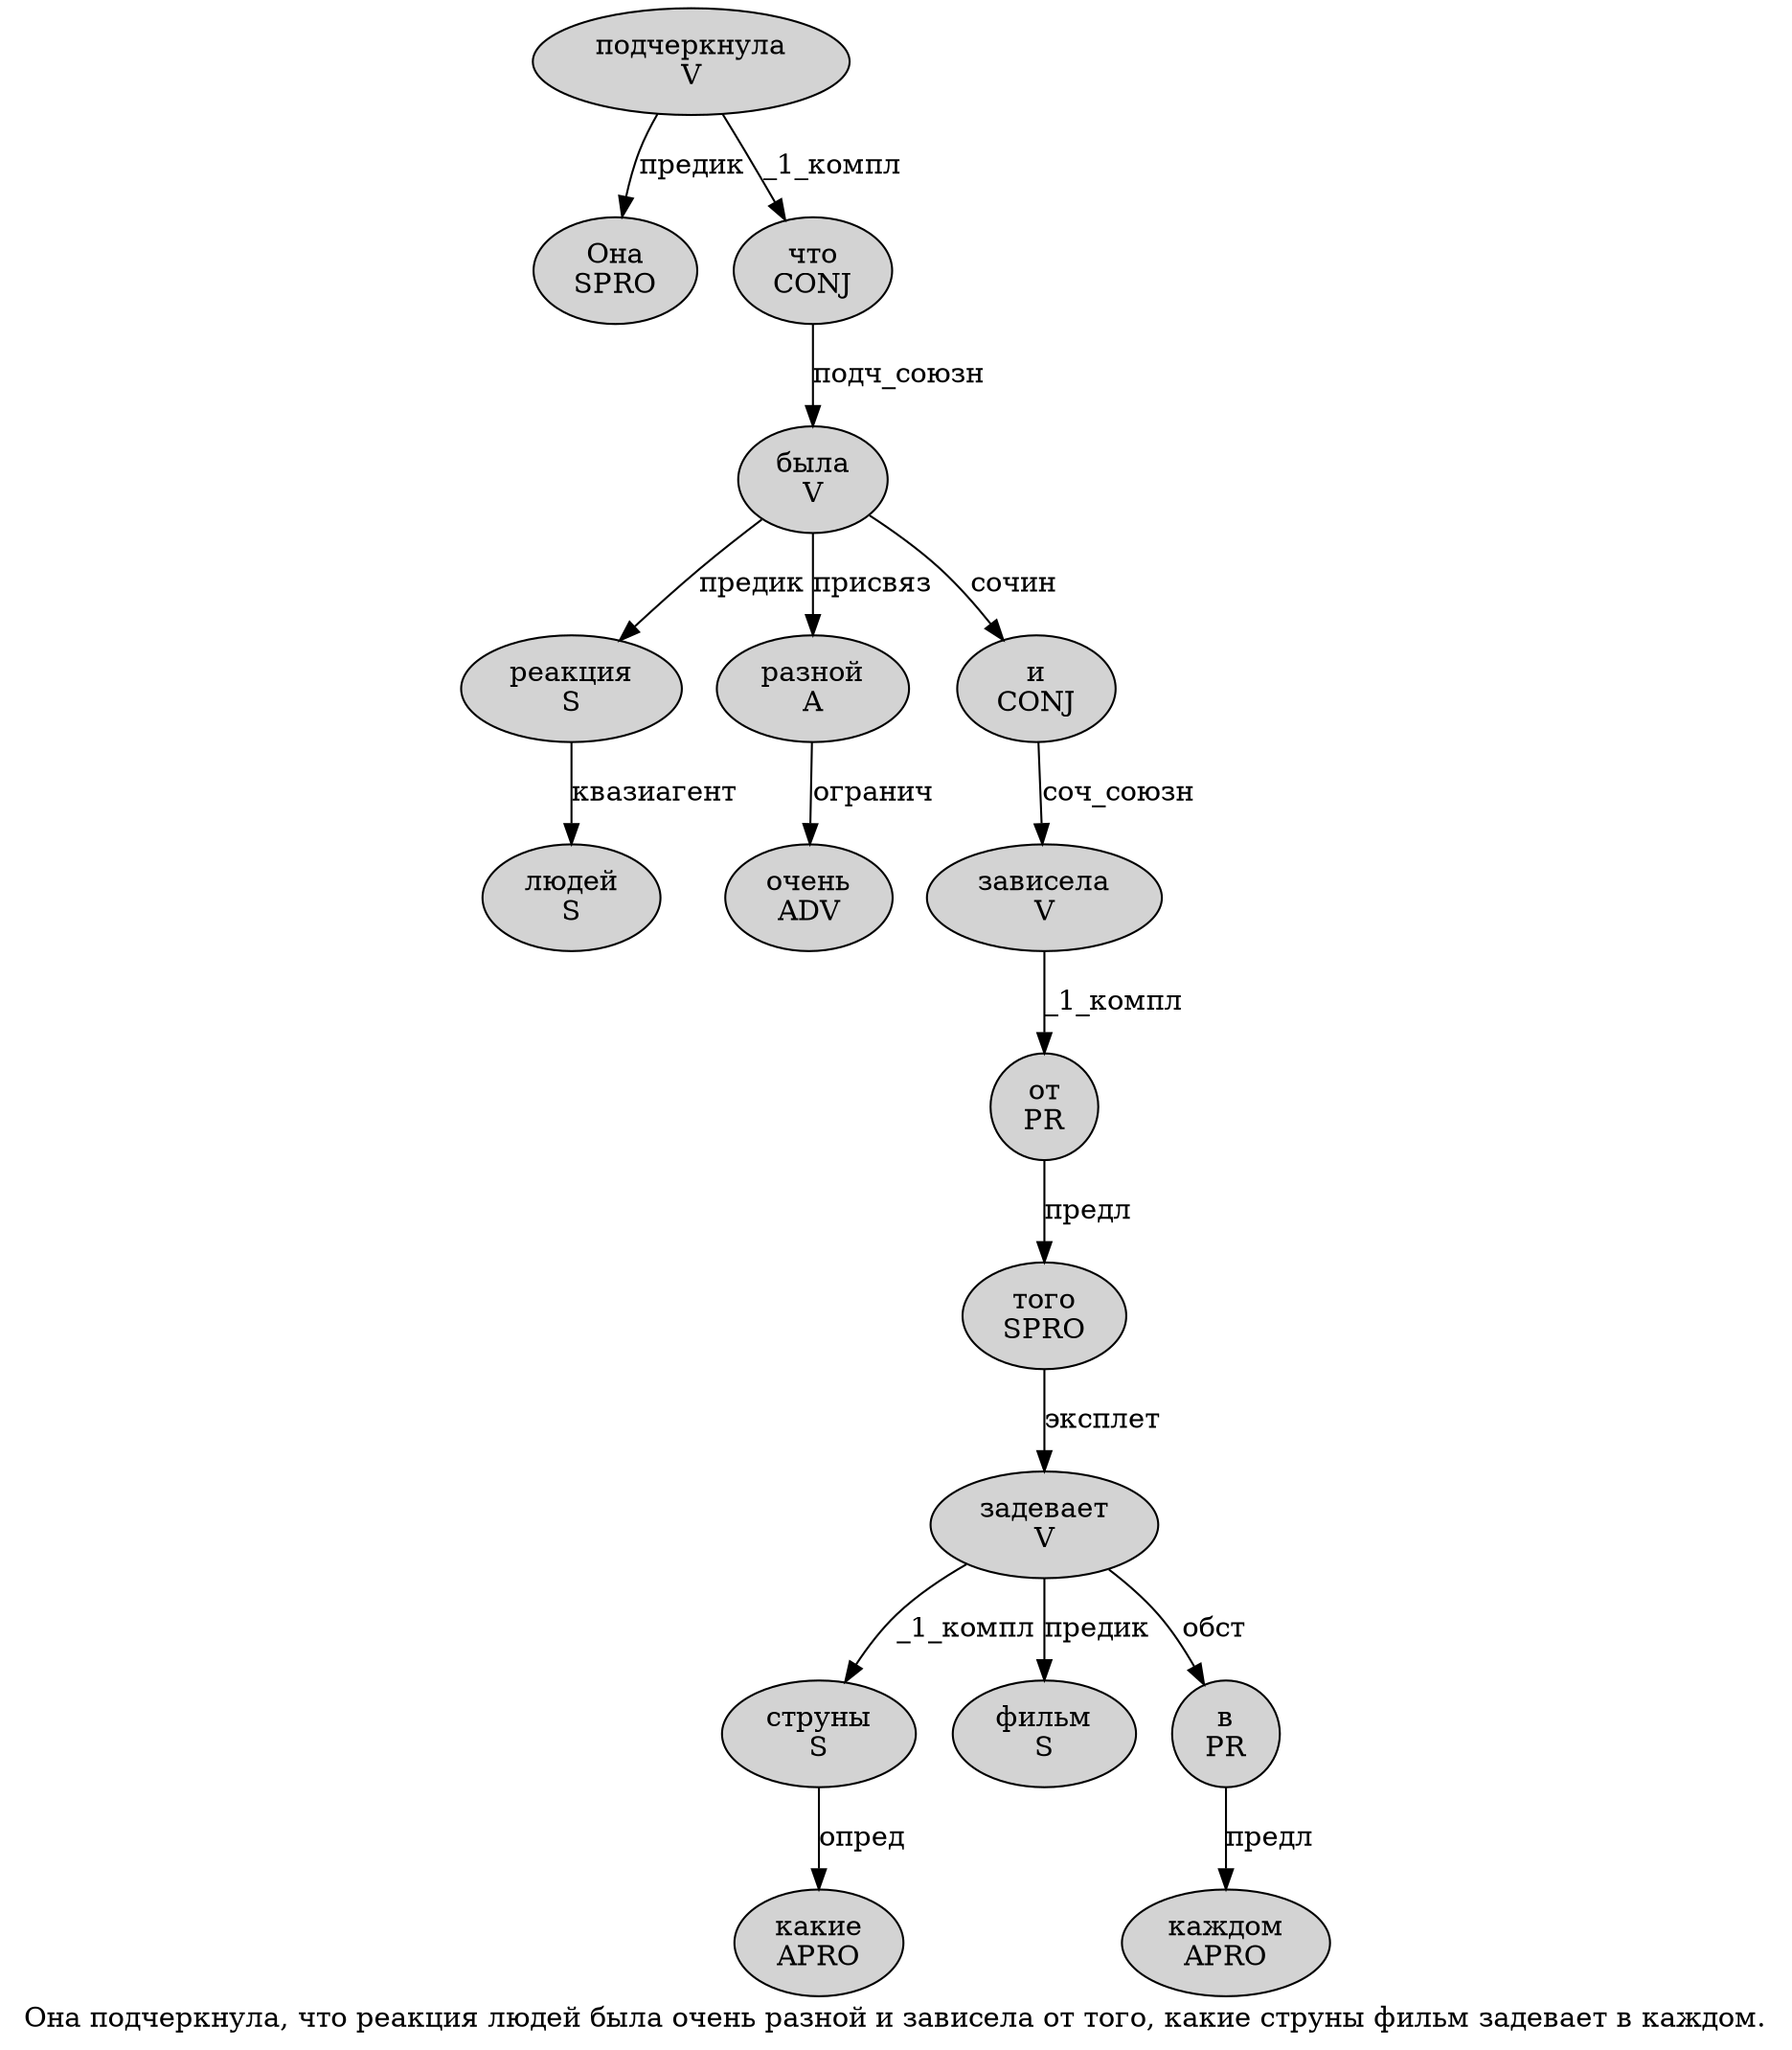 digraph SENTENCE_1482 {
	graph [label="Она подчеркнула, что реакция людей была очень разной и зависела от того, какие струны фильм задевает в каждом."]
	node [style=filled]
		0 [label="Она
SPRO" color="" fillcolor=lightgray penwidth=1 shape=ellipse]
		1 [label="подчеркнула
V" color="" fillcolor=lightgray penwidth=1 shape=ellipse]
		3 [label="что
CONJ" color="" fillcolor=lightgray penwidth=1 shape=ellipse]
		4 [label="реакция
S" color="" fillcolor=lightgray penwidth=1 shape=ellipse]
		5 [label="людей
S" color="" fillcolor=lightgray penwidth=1 shape=ellipse]
		6 [label="была
V" color="" fillcolor=lightgray penwidth=1 shape=ellipse]
		7 [label="очень
ADV" color="" fillcolor=lightgray penwidth=1 shape=ellipse]
		8 [label="разной
A" color="" fillcolor=lightgray penwidth=1 shape=ellipse]
		9 [label="и
CONJ" color="" fillcolor=lightgray penwidth=1 shape=ellipse]
		10 [label="зависела
V" color="" fillcolor=lightgray penwidth=1 shape=ellipse]
		11 [label="от
PR" color="" fillcolor=lightgray penwidth=1 shape=ellipse]
		12 [label="того
SPRO" color="" fillcolor=lightgray penwidth=1 shape=ellipse]
		14 [label="какие
APRO" color="" fillcolor=lightgray penwidth=1 shape=ellipse]
		15 [label="струны
S" color="" fillcolor=lightgray penwidth=1 shape=ellipse]
		16 [label="фильм
S" color="" fillcolor=lightgray penwidth=1 shape=ellipse]
		17 [label="задевает
V" color="" fillcolor=lightgray penwidth=1 shape=ellipse]
		18 [label="в
PR" color="" fillcolor=lightgray penwidth=1 shape=ellipse]
		19 [label="каждом
APRO" color="" fillcolor=lightgray penwidth=1 shape=ellipse]
			12 -> 17 [label="эксплет"]
			1 -> 0 [label="предик"]
			1 -> 3 [label="_1_компл"]
			9 -> 10 [label="соч_союзн"]
			17 -> 15 [label="_1_компл"]
			17 -> 16 [label="предик"]
			17 -> 18 [label="обст"]
			4 -> 5 [label="квазиагент"]
			3 -> 6 [label="подч_союзн"]
			10 -> 11 [label="_1_компл"]
			8 -> 7 [label="огранич"]
			6 -> 4 [label="предик"]
			6 -> 8 [label="присвяз"]
			6 -> 9 [label="сочин"]
			18 -> 19 [label="предл"]
			11 -> 12 [label="предл"]
			15 -> 14 [label="опред"]
}